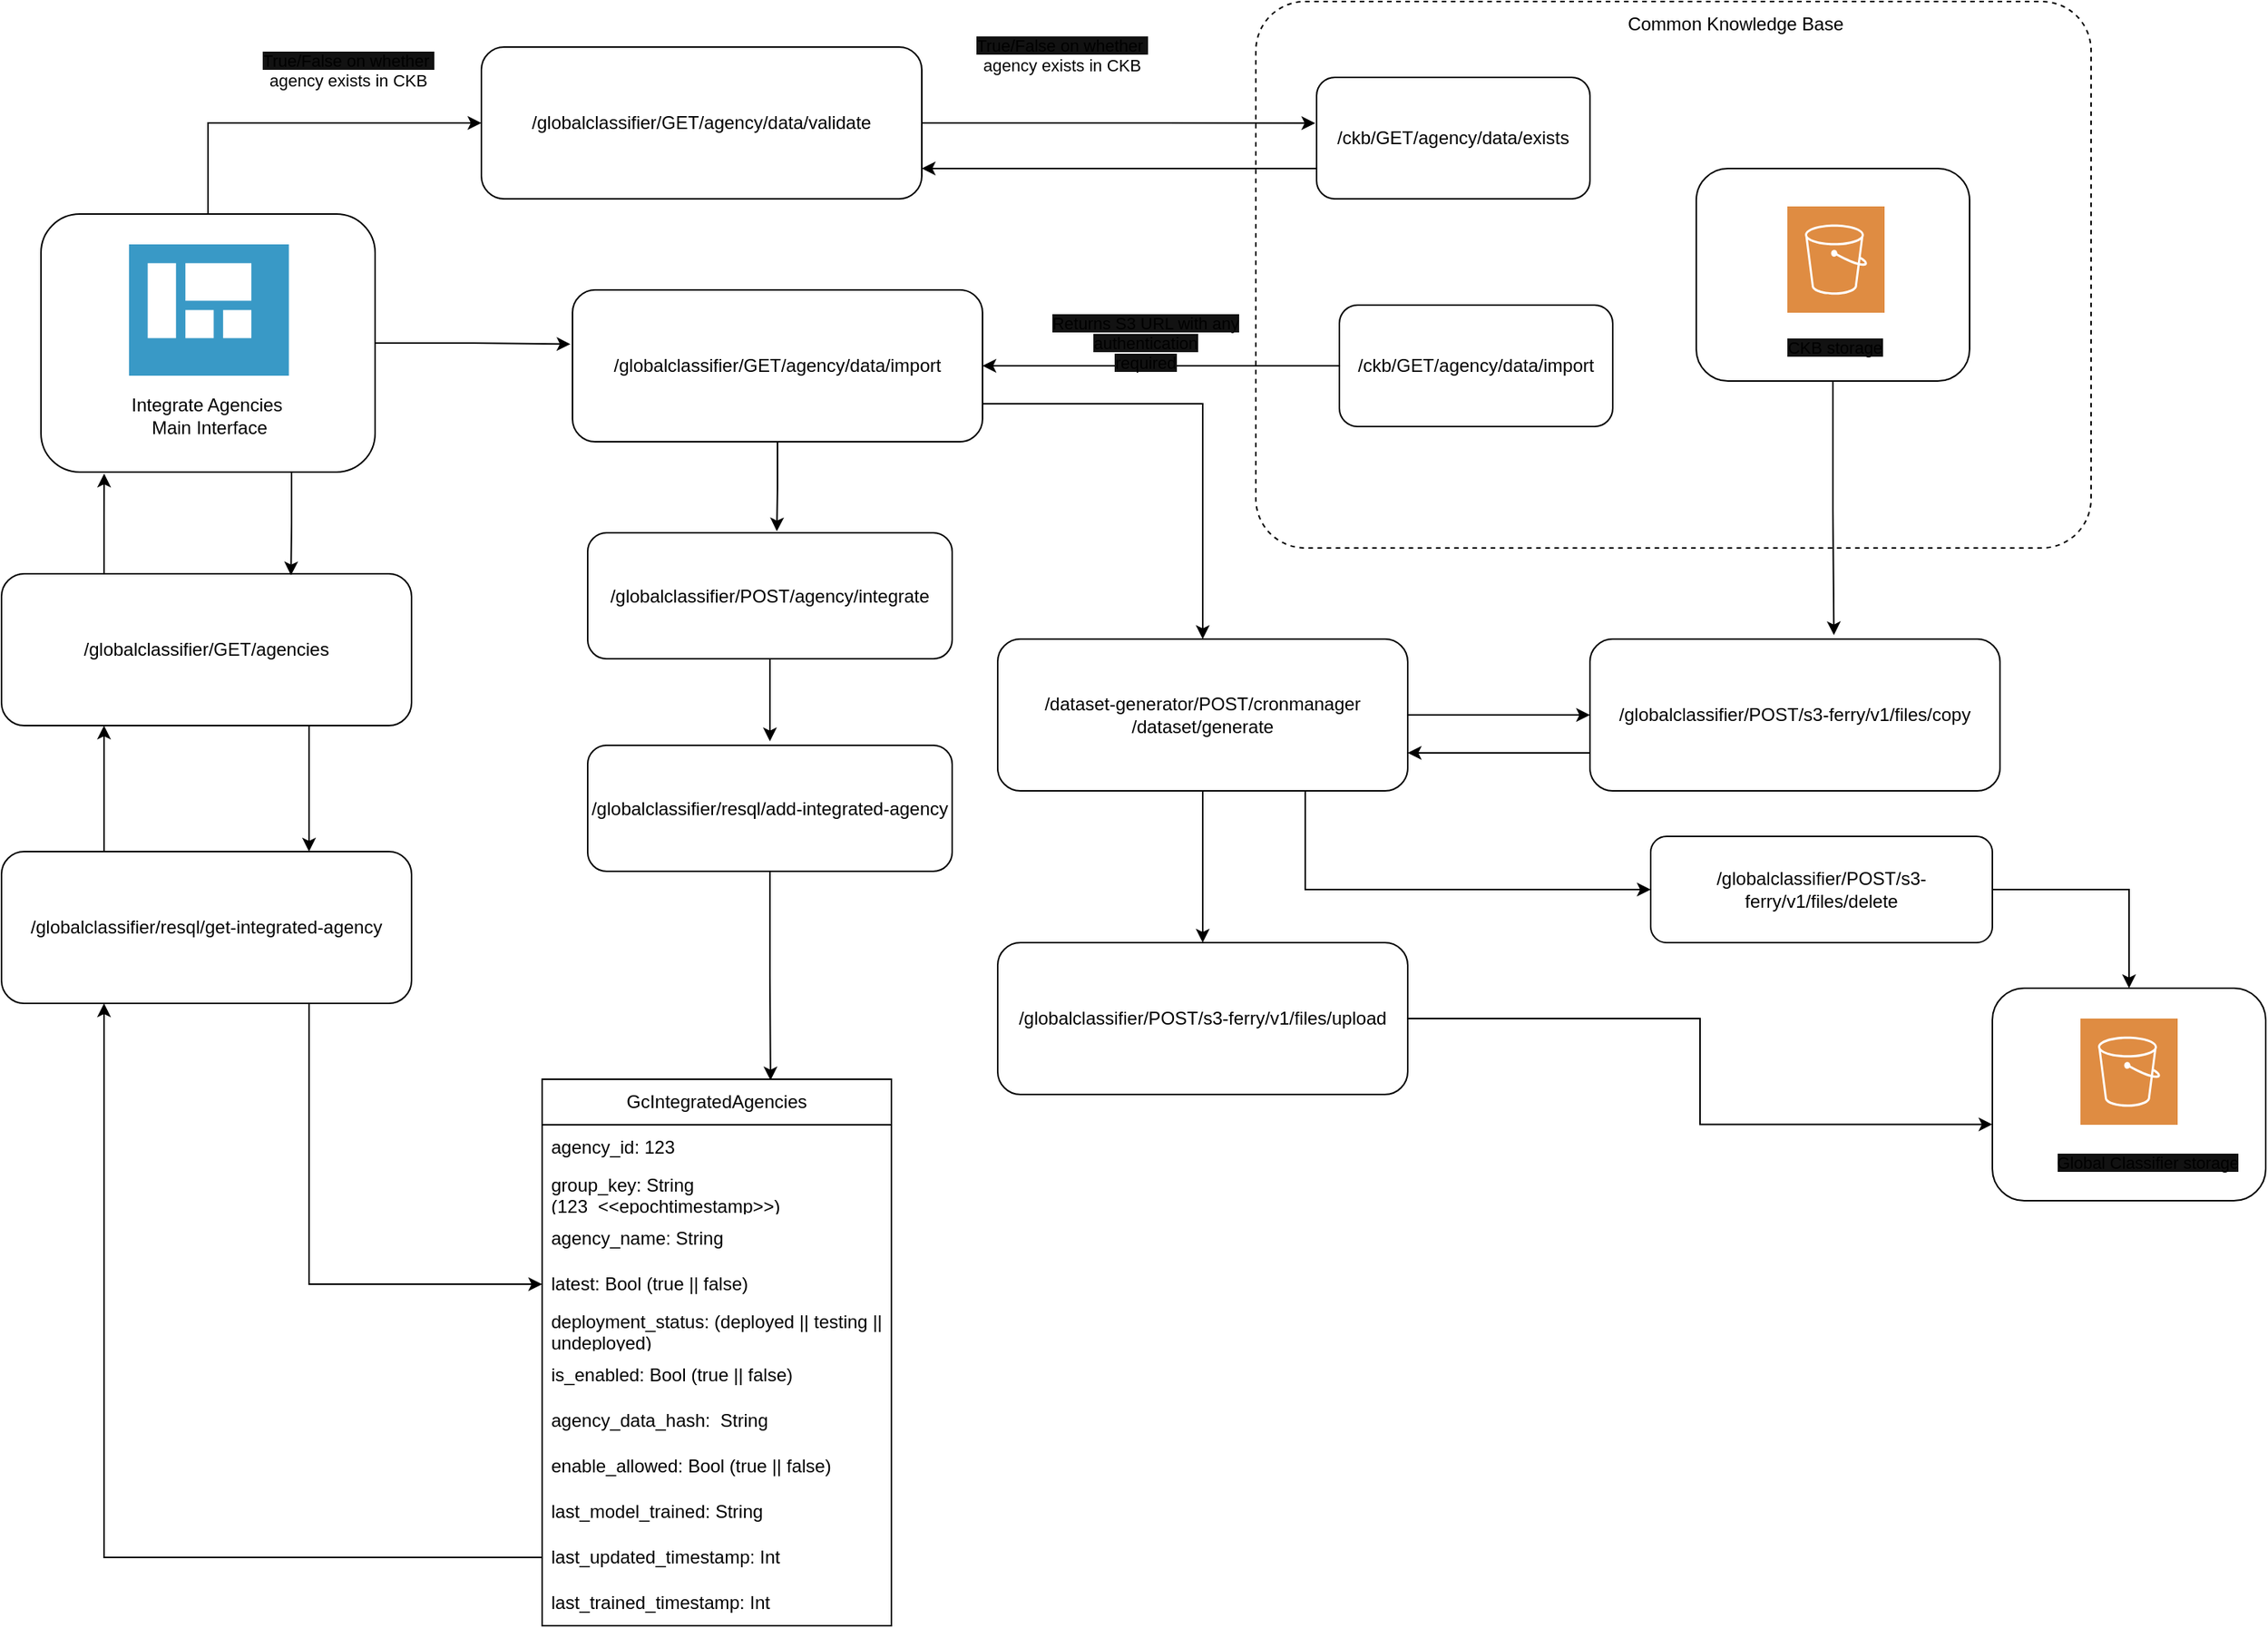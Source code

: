 <mxfile version="26.2.15" pages="3">
  <diagram name="Add-Datasource-Flow" id="0AGCFBf2FpTad1DNYMGd">
    <mxGraphModel dx="1901" dy="1145" grid="1" gridSize="10" guides="1" tooltips="1" connect="1" arrows="1" fold="1" page="1" pageScale="1" pageWidth="850" pageHeight="1100" math="0" shadow="0">
      <root>
        <mxCell id="0" />
        <mxCell id="1" parent="0" />
        <mxCell id="Wv8BJaC0_amkNu4p2bPB-7" value="" style="rounded=1;whiteSpace=wrap;html=1;arcSize=9;dashed=1;fillColor=none;" parent="1" vertex="1">
          <mxGeometry x="910" y="41" width="550" height="360" as="geometry" />
        </mxCell>
        <mxCell id="YWxtWIN07UHfHVU3wg7l-62" style="edgeStyle=orthogonalEdgeStyle;rounded=0;orthogonalLoop=1;jettySize=auto;html=1;exitX=0;exitY=0.75;exitDx=0;exitDy=0;entryX=1;entryY=0.8;entryDx=0;entryDy=0;entryPerimeter=0;" edge="1" parent="1" source="Wv8BJaC0_amkNu4p2bPB-1" target="Wv8BJaC0_amkNu4p2bPB-2">
          <mxGeometry relative="1" as="geometry">
            <mxPoint x="700" y="150.588" as="targetPoint" />
          </mxGeometry>
        </mxCell>
        <mxCell id="Wv8BJaC0_amkNu4p2bPB-1" value="/ckb/GET/agency/data/exists" style="rounded=1;whiteSpace=wrap;html=1;" parent="1" vertex="1">
          <mxGeometry x="950" y="91" width="180" height="80" as="geometry" />
        </mxCell>
        <mxCell id="Wv8BJaC0_amkNu4p2bPB-2" value="/globalclassifier/GET/agency/data/validate" style="rounded=1;whiteSpace=wrap;html=1;" parent="1" vertex="1">
          <mxGeometry x="400" y="71" width="290" height="100" as="geometry" />
        </mxCell>
        <mxCell id="Wv8BJaC0_amkNu4p2bPB-6" style="edgeStyle=orthogonalEdgeStyle;rounded=0;orthogonalLoop=1;jettySize=auto;html=1;exitX=0.5;exitY=0;exitDx=0;exitDy=0;entryX=0;entryY=0.5;entryDx=0;entryDy=0;" parent="1" source="Wv8BJaC0_amkNu4p2bPB-3" target="Wv8BJaC0_amkNu4p2bPB-2" edge="1">
          <mxGeometry relative="1" as="geometry" />
        </mxCell>
        <mxCell id="Wv8BJaC0_amkNu4p2bPB-3" value="" style="rounded=1;whiteSpace=wrap;html=1;" parent="1" vertex="1">
          <mxGeometry x="110" y="181" width="220" height="170" as="geometry" />
        </mxCell>
        <mxCell id="Wv8BJaC0_amkNu4p2bPB-4" value="Integrate Agencies&amp;nbsp;&lt;div&gt;Main Interface&lt;/div&gt;" style="text;html=1;align=center;verticalAlign=middle;whiteSpace=wrap;rounded=0;" parent="1" vertex="1">
          <mxGeometry x="150.81" y="297.5" width="139.58" height="33.5" as="geometry" />
        </mxCell>
        <mxCell id="Wv8BJaC0_amkNu4p2bPB-5" value="" style="image;sketch=0;aspect=fixed;html=1;points=[];align=center;fontSize=12;image=img/lib/mscae/Shared_Dashboard.svg;" parent="1" vertex="1">
          <mxGeometry x="167.86" y="201" width="105.49" height="86.5" as="geometry" />
        </mxCell>
        <mxCell id="Wv8BJaC0_amkNu4p2bPB-8" value="Common Knowledge Base" style="text;html=1;align=center;verticalAlign=middle;whiteSpace=wrap;rounded=0;" parent="1" vertex="1">
          <mxGeometry x="1130" y="41" width="192" height="30" as="geometry" />
        </mxCell>
        <mxCell id="Wv8BJaC0_amkNu4p2bPB-37" style="edgeStyle=orthogonalEdgeStyle;rounded=0;orthogonalLoop=1;jettySize=auto;html=1;entryX=1;entryY=0.5;entryDx=0;entryDy=0;" parent="1" source="Wv8BJaC0_amkNu4p2bPB-14" target="Wv8BJaC0_amkNu4p2bPB-26" edge="1">
          <mxGeometry relative="1" as="geometry" />
        </mxCell>
        <mxCell id="Wv8BJaC0_amkNu4p2bPB-14" value="/ckb/GET/agency/data/import" style="rounded=1;whiteSpace=wrap;html=1;" parent="1" vertex="1">
          <mxGeometry x="965" y="241" width="180" height="80" as="geometry" />
        </mxCell>
        <mxCell id="Wv8BJaC0_amkNu4p2bPB-23" value="&lt;span style=&quot;font-size: 11px; text-wrap-mode: nowrap; background-color: rgb(18, 18, 18);&quot;&gt;True/False on whether&amp;nbsp;&lt;/span&gt;&lt;div style=&quot;font-size: 11px; text-wrap-mode: nowrap;&quot;&gt;agency exists in CKB&lt;/div&gt;" style="text;html=1;align=center;verticalAlign=middle;whiteSpace=wrap;rounded=0;" parent="1" vertex="1">
          <mxGeometry x="240" y="71" width="145" height="30" as="geometry" />
        </mxCell>
        <mxCell id="YWxtWIN07UHfHVU3wg7l-54" style="edgeStyle=orthogonalEdgeStyle;rounded=0;orthogonalLoop=1;jettySize=auto;html=1;exitX=1;exitY=0.75;exitDx=0;exitDy=0;entryX=0.5;entryY=0;entryDx=0;entryDy=0;" edge="1" parent="1" source="Wv8BJaC0_amkNu4p2bPB-26" target="Wv8BJaC0_amkNu4p2bPB-44">
          <mxGeometry relative="1" as="geometry" />
        </mxCell>
        <mxCell id="Wv8BJaC0_amkNu4p2bPB-26" value="/globalclassifier/GET/agency/data/import" style="rounded=1;whiteSpace=wrap;html=1;" parent="1" vertex="1">
          <mxGeometry x="460" y="231" width="270" height="100" as="geometry" />
        </mxCell>
        <mxCell id="Wv8BJaC0_amkNu4p2bPB-27" style="edgeStyle=orthogonalEdgeStyle;rounded=0;orthogonalLoop=1;jettySize=auto;html=1;entryX=-0.005;entryY=0.357;entryDx=0;entryDy=0;entryPerimeter=0;" parent="1" source="Wv8BJaC0_amkNu4p2bPB-3" target="Wv8BJaC0_amkNu4p2bPB-26" edge="1">
          <mxGeometry relative="1" as="geometry" />
        </mxCell>
        <mxCell id="Wv8BJaC0_amkNu4p2bPB-33" value="&lt;span style=&quot;font-size: 11px; text-wrap-mode: nowrap; background-color: rgb(18, 18, 18);&quot;&gt;True/False on whether&amp;nbsp;&lt;/span&gt;&lt;div style=&quot;font-size: 11px; text-wrap-mode: nowrap;&quot;&gt;agency exists in CKB&lt;/div&gt;" style="text;html=1;align=center;verticalAlign=middle;whiteSpace=wrap;rounded=0;" parent="1" vertex="1">
          <mxGeometry x="710" y="61" width="145" height="30" as="geometry" />
        </mxCell>
        <mxCell id="Wv8BJaC0_amkNu4p2bPB-39" value="" style="rounded=1;whiteSpace=wrap;html=1;" parent="1" vertex="1">
          <mxGeometry x="1200" y="151" width="180" height="140" as="geometry" />
        </mxCell>
        <mxCell id="Wv8BJaC0_amkNu4p2bPB-41" value="" style="sketch=0;pointerEvents=1;shadow=0;dashed=0;html=1;strokeColor=none;fillColor=#DF8C42;labelPosition=center;verticalLabelPosition=bottom;verticalAlign=top;align=center;outlineConnect=0;shape=mxgraph.veeam2.aws_s3;" parent="1" vertex="1">
          <mxGeometry x="1260" y="176" width="64" height="70" as="geometry" />
        </mxCell>
        <mxCell id="Wv8BJaC0_amkNu4p2bPB-42" value="&lt;span style=&quot;font-size: 11px; text-wrap-mode: nowrap; background-color: rgb(18, 18, 18);&quot;&gt;CKB storage&lt;/span&gt;" style="text;html=1;align=center;verticalAlign=middle;whiteSpace=wrap;rounded=0;" parent="1" vertex="1">
          <mxGeometry x="1218.5" y="254" width="145" height="30" as="geometry" />
        </mxCell>
        <mxCell id="Wv8BJaC0_amkNu4p2bPB-43" value="&lt;div style=&quot;font-size: 11px; text-wrap-mode: nowrap;&quot;&gt;&lt;span style=&quot;background-color: rgb(18, 18, 18);&quot;&gt;Returns S3 URL with any authentication&lt;/span&gt;&lt;/div&gt;&lt;div style=&quot;font-size: 11px; text-wrap-mode: nowrap;&quot;&gt;&lt;span style=&quot;background-color: rgb(18, 18, 18);&quot;&gt;required&lt;/span&gt;&lt;/div&gt;" style="text;html=1;align=center;verticalAlign=middle;whiteSpace=wrap;rounded=0;" parent="1" vertex="1">
          <mxGeometry x="765" y="251" width="145" height="30" as="geometry" />
        </mxCell>
        <mxCell id="Wv8BJaC0_amkNu4p2bPB-47" style="edgeStyle=orthogonalEdgeStyle;rounded=0;orthogonalLoop=1;jettySize=auto;html=1;" parent="1" source="Wv8BJaC0_amkNu4p2bPB-44" target="Wv8BJaC0_amkNu4p2bPB-46" edge="1">
          <mxGeometry relative="1" as="geometry" />
        </mxCell>
        <mxCell id="Wv8BJaC0_amkNu4p2bPB-54" style="edgeStyle=orthogonalEdgeStyle;rounded=0;orthogonalLoop=1;jettySize=auto;html=1;" parent="1" source="Wv8BJaC0_amkNu4p2bPB-44" edge="1">
          <mxGeometry relative="1" as="geometry">
            <mxPoint x="875" y="661" as="targetPoint" />
          </mxGeometry>
        </mxCell>
        <mxCell id="Wv8BJaC0_amkNu4p2bPB-60" style="edgeStyle=orthogonalEdgeStyle;rounded=0;orthogonalLoop=1;jettySize=auto;html=1;exitX=0.75;exitY=1;exitDx=0;exitDy=0;entryX=0;entryY=0.5;entryDx=0;entryDy=0;" parent="1" source="Wv8BJaC0_amkNu4p2bPB-44" target="Wv8BJaC0_amkNu4p2bPB-58" edge="1">
          <mxGeometry relative="1" as="geometry" />
        </mxCell>
        <mxCell id="Wv8BJaC0_amkNu4p2bPB-44" value="/dataset-generator/&lt;span style=&quot;background-color: transparent; color: light-dark(rgb(0, 0, 0), rgb(255, 255, 255));&quot;&gt;POST/cronmanager /dataset/generate&lt;/span&gt;" style="rounded=1;whiteSpace=wrap;html=1;container=1;" parent="1" vertex="1">
          <mxGeometry x="740" y="461" width="270" height="100" as="geometry">
            <mxRectangle x="740" y="461" width="350" height="30" as="alternateBounds" />
          </mxGeometry>
        </mxCell>
        <mxCell id="Wv8BJaC0_amkNu4p2bPB-50" style="edgeStyle=orthogonalEdgeStyle;rounded=0;orthogonalLoop=1;jettySize=auto;html=1;exitX=0;exitY=0.75;exitDx=0;exitDy=0;entryX=1;entryY=0.75;entryDx=0;entryDy=0;" parent="1" source="Wv8BJaC0_amkNu4p2bPB-46" target="Wv8BJaC0_amkNu4p2bPB-44" edge="1">
          <mxGeometry relative="1" as="geometry" />
        </mxCell>
        <mxCell id="Wv8BJaC0_amkNu4p2bPB-46" value="/globalclassifier/POST/s3-ferry/v1/files/copy" style="rounded=1;whiteSpace=wrap;html=1;" parent="1" vertex="1">
          <mxGeometry x="1130" y="461" width="270" height="100" as="geometry" />
        </mxCell>
        <mxCell id="Wv8BJaC0_amkNu4p2bPB-48" style="edgeStyle=orthogonalEdgeStyle;rounded=0;orthogonalLoop=1;jettySize=auto;html=1;entryX=0.595;entryY=-0.026;entryDx=0;entryDy=0;entryPerimeter=0;" parent="1" source="Wv8BJaC0_amkNu4p2bPB-39" target="Wv8BJaC0_amkNu4p2bPB-46" edge="1">
          <mxGeometry relative="1" as="geometry" />
        </mxCell>
        <mxCell id="Wv8BJaC0_amkNu4p2bPB-51" value="" style="rounded=1;whiteSpace=wrap;html=1;" parent="1" vertex="1">
          <mxGeometry x="1395" y="691" width="180" height="140" as="geometry" />
        </mxCell>
        <mxCell id="Wv8BJaC0_amkNu4p2bPB-52" value="" style="sketch=0;pointerEvents=1;shadow=0;dashed=0;html=1;strokeColor=none;fillColor=#DF8C42;labelPosition=center;verticalLabelPosition=bottom;verticalAlign=top;align=center;outlineConnect=0;shape=mxgraph.veeam2.aws_s3;" parent="1" vertex="1">
          <mxGeometry x="1453" y="711" width="64" height="70" as="geometry" />
        </mxCell>
        <mxCell id="Wv8BJaC0_amkNu4p2bPB-53" value="&lt;span style=&quot;font-size: 11px; text-wrap-mode: nowrap; background-color: rgb(18, 18, 18);&quot;&gt;Global Classifier storage&lt;/span&gt;" style="text;html=1;align=center;verticalAlign=middle;whiteSpace=wrap;rounded=0;" parent="1" vertex="1">
          <mxGeometry x="1425" y="791" width="145" height="30" as="geometry" />
        </mxCell>
        <mxCell id="Wv8BJaC0_amkNu4p2bPB-55" value="/globalclassifier/POST/s3-ferry/v1/files/upload" style="rounded=1;whiteSpace=wrap;html=1;" parent="1" vertex="1">
          <mxGeometry x="740" y="661" width="270" height="100" as="geometry" />
        </mxCell>
        <mxCell id="Wv8BJaC0_amkNu4p2bPB-56" style="edgeStyle=orthogonalEdgeStyle;rounded=0;orthogonalLoop=1;jettySize=auto;html=1;entryX=0;entryY=0.641;entryDx=0;entryDy=0;entryPerimeter=0;" parent="1" source="Wv8BJaC0_amkNu4p2bPB-55" target="Wv8BJaC0_amkNu4p2bPB-51" edge="1">
          <mxGeometry relative="1" as="geometry" />
        </mxCell>
        <mxCell id="Wv8BJaC0_amkNu4p2bPB-59" style="edgeStyle=orthogonalEdgeStyle;rounded=0;orthogonalLoop=1;jettySize=auto;html=1;entryX=0.5;entryY=0;entryDx=0;entryDy=0;exitX=1;exitY=0.5;exitDx=0;exitDy=0;" parent="1" source="Wv8BJaC0_amkNu4p2bPB-58" target="Wv8BJaC0_amkNu4p2bPB-51" edge="1">
          <mxGeometry relative="1" as="geometry" />
        </mxCell>
        <mxCell id="Wv8BJaC0_amkNu4p2bPB-58" value="/globalclassifier/POST/s3-ferry/v1/files/delete" style="rounded=1;whiteSpace=wrap;html=1;" parent="1" vertex="1">
          <mxGeometry x="1170" y="591" width="225" height="70" as="geometry" />
        </mxCell>
        <mxCell id="YWxtWIN07UHfHVU3wg7l-45" style="edgeStyle=orthogonalEdgeStyle;rounded=0;orthogonalLoop=1;jettySize=auto;html=1;exitX=0.75;exitY=1;exitDx=0;exitDy=0;entryX=0.75;entryY=0;entryDx=0;entryDy=0;" edge="1" parent="1" source="YWxtWIN07UHfHVU3wg7l-1" target="YWxtWIN07UHfHVU3wg7l-6">
          <mxGeometry relative="1" as="geometry" />
        </mxCell>
        <mxCell id="YWxtWIN07UHfHVU3wg7l-1" value="/globalclassifier/GET/agencies" style="rounded=1;whiteSpace=wrap;html=1;" vertex="1" parent="1">
          <mxGeometry x="84" y="418" width="270" height="100" as="geometry" />
        </mxCell>
        <mxCell id="YWxtWIN07UHfHVU3wg7l-44" style="edgeStyle=orthogonalEdgeStyle;rounded=0;orthogonalLoop=1;jettySize=auto;html=1;exitX=0.25;exitY=0;exitDx=0;exitDy=0;entryX=0.25;entryY=1;entryDx=0;entryDy=0;" edge="1" parent="1" source="YWxtWIN07UHfHVU3wg7l-6" target="YWxtWIN07UHfHVU3wg7l-1">
          <mxGeometry relative="1" as="geometry" />
        </mxCell>
        <mxCell id="YWxtWIN07UHfHVU3wg7l-51" style="edgeStyle=orthogonalEdgeStyle;rounded=0;orthogonalLoop=1;jettySize=auto;html=1;exitX=0.75;exitY=1;exitDx=0;exitDy=0;entryX=0;entryY=0.5;entryDx=0;entryDy=0;" edge="1" parent="1" source="YWxtWIN07UHfHVU3wg7l-6" target="YWxtWIN07UHfHVU3wg7l-15">
          <mxGeometry relative="1" as="geometry" />
        </mxCell>
        <mxCell id="YWxtWIN07UHfHVU3wg7l-6" value="/globalclassifier/resql/get-integrated-agency" style="rounded=1;whiteSpace=wrap;html=1;" vertex="1" parent="1">
          <mxGeometry x="84" y="601" width="270" height="100" as="geometry" />
        </mxCell>
        <mxCell id="YWxtWIN07UHfHVU3wg7l-8" value="GcIntegratedAgencies" style="swimlane;fontStyle=0;childLayout=stackLayout;horizontal=1;startSize=30;horizontalStack=0;resizeParent=1;resizeParentMax=0;resizeLast=0;collapsible=1;marginBottom=0;whiteSpace=wrap;html=1;" vertex="1" parent="1">
          <mxGeometry x="440" y="751" width="230" height="360" as="geometry" />
        </mxCell>
        <mxCell id="YWxtWIN07UHfHVU3wg7l-9" value="agency_id: 123" style="text;strokeColor=none;fillColor=none;align=left;verticalAlign=middle;spacingLeft=4;spacingRight=4;overflow=hidden;points=[[0,0.5],[1,0.5]];portConstraint=eastwest;rotatable=0;whiteSpace=wrap;html=1;" vertex="1" parent="YWxtWIN07UHfHVU3wg7l-8">
          <mxGeometry y="30" width="230" height="30" as="geometry" />
        </mxCell>
        <mxCell id="YWxtWIN07UHfHVU3wg7l-10" value="group_key: String (123_&amp;lt;&amp;lt;epochtimestamp&amp;gt;&amp;gt;)" style="text;strokeColor=none;fillColor=none;align=left;verticalAlign=middle;spacingLeft=4;spacingRight=4;overflow=hidden;points=[[0,0.5],[1,0.5]];portConstraint=eastwest;rotatable=0;whiteSpace=wrap;html=1;" vertex="1" parent="YWxtWIN07UHfHVU3wg7l-8">
          <mxGeometry y="60" width="230" height="30" as="geometry" />
        </mxCell>
        <mxCell id="YWxtWIN07UHfHVU3wg7l-11" value="agency_name: String" style="text;strokeColor=none;fillColor=none;align=left;verticalAlign=middle;spacingLeft=4;spacingRight=4;overflow=hidden;points=[[0,0.5],[1,0.5]];portConstraint=eastwest;rotatable=0;whiteSpace=wrap;html=1;" vertex="1" parent="YWxtWIN07UHfHVU3wg7l-8">
          <mxGeometry y="90" width="230" height="30" as="geometry" />
        </mxCell>
        <mxCell id="YWxtWIN07UHfHVU3wg7l-15" value="latest: Bool (true || false)" style="text;strokeColor=none;fillColor=none;align=left;verticalAlign=middle;spacingLeft=4;spacingRight=4;overflow=hidden;points=[[0,0.5],[1,0.5]];portConstraint=eastwest;rotatable=0;whiteSpace=wrap;html=1;" vertex="1" parent="YWxtWIN07UHfHVU3wg7l-8">
          <mxGeometry y="120" width="230" height="30" as="geometry" />
        </mxCell>
        <mxCell id="YWxtWIN07UHfHVU3wg7l-33" value="deployment_status: (deployed || testing || undeployed&lt;span style=&quot;background-color: transparent; color: light-dark(rgb(0, 0, 0), rgb(255, 255, 255));&quot;&gt;)&lt;/span&gt;" style="text;strokeColor=none;fillColor=none;align=left;verticalAlign=middle;spacingLeft=4;spacingRight=4;overflow=hidden;points=[[0,0.5],[1,0.5]];portConstraint=eastwest;rotatable=0;whiteSpace=wrap;html=1;" vertex="1" parent="YWxtWIN07UHfHVU3wg7l-8">
          <mxGeometry y="150" width="230" height="30" as="geometry" />
        </mxCell>
        <mxCell id="YWxtWIN07UHfHVU3wg7l-16" value="is_enabled: Bool (true || false)" style="text;strokeColor=none;fillColor=none;align=left;verticalAlign=middle;spacingLeft=4;spacingRight=4;overflow=hidden;points=[[0,0.5],[1,0.5]];portConstraint=eastwest;rotatable=0;whiteSpace=wrap;html=1;" vertex="1" parent="YWxtWIN07UHfHVU3wg7l-8">
          <mxGeometry y="180" width="230" height="30" as="geometry" />
        </mxCell>
        <mxCell id="jMAyHggQgILbENjjjGeT-1" value="agency_data_hash:&amp;nbsp; String" style="text;strokeColor=none;fillColor=none;align=left;verticalAlign=middle;spacingLeft=4;spacingRight=4;overflow=hidden;points=[[0,0.5],[1,0.5]];portConstraint=eastwest;rotatable=0;whiteSpace=wrap;html=1;" vertex="1" parent="YWxtWIN07UHfHVU3wg7l-8">
          <mxGeometry y="210" width="230" height="30" as="geometry" />
        </mxCell>
        <mxCell id="YWxtWIN07UHfHVU3wg7l-17" value="enable_allowed: Bool (true || false)" style="text;strokeColor=none;fillColor=none;align=left;verticalAlign=middle;spacingLeft=4;spacingRight=4;overflow=hidden;points=[[0,0.5],[1,0.5]];portConstraint=eastwest;rotatable=0;whiteSpace=wrap;html=1;" vertex="1" parent="YWxtWIN07UHfHVU3wg7l-8">
          <mxGeometry y="240" width="230" height="30" as="geometry" />
        </mxCell>
        <mxCell id="YWxtWIN07UHfHVU3wg7l-18" value="last_model_trained: String" style="text;strokeColor=none;fillColor=none;align=left;verticalAlign=middle;spacingLeft=4;spacingRight=4;overflow=hidden;points=[[0,0.5],[1,0.5]];portConstraint=eastwest;rotatable=0;whiteSpace=wrap;html=1;" vertex="1" parent="YWxtWIN07UHfHVU3wg7l-8">
          <mxGeometry y="270" width="230" height="30" as="geometry" />
        </mxCell>
        <mxCell id="YWxtWIN07UHfHVU3wg7l-20" value="last_updated_timestamp: Int" style="text;strokeColor=none;fillColor=none;align=left;verticalAlign=middle;spacingLeft=4;spacingRight=4;overflow=hidden;points=[[0,0.5],[1,0.5]];portConstraint=eastwest;rotatable=0;whiteSpace=wrap;html=1;" vertex="1" parent="YWxtWIN07UHfHVU3wg7l-8">
          <mxGeometry y="300" width="230" height="30" as="geometry" />
        </mxCell>
        <mxCell id="YWxtWIN07UHfHVU3wg7l-22" value="last_trained_timestamp: Int" style="text;strokeColor=none;fillColor=none;align=left;verticalAlign=middle;spacingLeft=4;spacingRight=4;overflow=hidden;points=[[0,0.5],[1,0.5]];portConstraint=eastwest;rotatable=0;whiteSpace=wrap;html=1;" vertex="1" parent="YWxtWIN07UHfHVU3wg7l-8">
          <mxGeometry y="330" width="230" height="30" as="geometry" />
        </mxCell>
        <mxCell id="YWxtWIN07UHfHVU3wg7l-39" style="edgeStyle=orthogonalEdgeStyle;rounded=0;orthogonalLoop=1;jettySize=auto;html=1;exitX=0.75;exitY=1;exitDx=0;exitDy=0;entryX=0.706;entryY=0.01;entryDx=0;entryDy=0;entryPerimeter=0;" edge="1" parent="1" source="Wv8BJaC0_amkNu4p2bPB-3" target="YWxtWIN07UHfHVU3wg7l-1">
          <mxGeometry relative="1" as="geometry" />
        </mxCell>
        <mxCell id="YWxtWIN07UHfHVU3wg7l-41" style="edgeStyle=orthogonalEdgeStyle;rounded=0;orthogonalLoop=1;jettySize=auto;html=1;exitX=0.25;exitY=0;exitDx=0;exitDy=0;entryX=0.189;entryY=1.006;entryDx=0;entryDy=0;entryPerimeter=0;" edge="1" parent="1" source="YWxtWIN07UHfHVU3wg7l-1" target="Wv8BJaC0_amkNu4p2bPB-3">
          <mxGeometry relative="1" as="geometry" />
        </mxCell>
        <mxCell id="YWxtWIN07UHfHVU3wg7l-52" style="edgeStyle=orthogonalEdgeStyle;rounded=0;orthogonalLoop=1;jettySize=auto;html=1;exitX=0;exitY=0.5;exitDx=0;exitDy=0;entryX=0.25;entryY=1;entryDx=0;entryDy=0;" edge="1" parent="1" source="YWxtWIN07UHfHVU3wg7l-20" target="YWxtWIN07UHfHVU3wg7l-6">
          <mxGeometry relative="1" as="geometry" />
        </mxCell>
        <mxCell id="YWxtWIN07UHfHVU3wg7l-53" value="/globalclassifier/POST/agency/integrate" style="rounded=1;whiteSpace=wrap;html=1;" vertex="1" parent="1">
          <mxGeometry x="470" y="391" width="240" height="83" as="geometry" />
        </mxCell>
        <mxCell id="YWxtWIN07UHfHVU3wg7l-55" value="/globalclassifier/resql/add-integrated-agency" style="rounded=1;whiteSpace=wrap;html=1;" vertex="1" parent="1">
          <mxGeometry x="470" y="531" width="240" height="83" as="geometry" />
        </mxCell>
        <mxCell id="YWxtWIN07UHfHVU3wg7l-58" style="edgeStyle=orthogonalEdgeStyle;rounded=0;orthogonalLoop=1;jettySize=auto;html=1;exitX=0.5;exitY=1;exitDx=0;exitDy=0;entryX=0.519;entryY=-0.012;entryDx=0;entryDy=0;entryPerimeter=0;" edge="1" parent="1" source="Wv8BJaC0_amkNu4p2bPB-26" target="YWxtWIN07UHfHVU3wg7l-53">
          <mxGeometry relative="1" as="geometry" />
        </mxCell>
        <mxCell id="YWxtWIN07UHfHVU3wg7l-59" style="edgeStyle=orthogonalEdgeStyle;rounded=0;orthogonalLoop=1;jettySize=auto;html=1;exitX=0.5;exitY=1;exitDx=0;exitDy=0;entryX=0.5;entryY=-0.032;entryDx=0;entryDy=0;entryPerimeter=0;" edge="1" parent="1" source="YWxtWIN07UHfHVU3wg7l-53" target="YWxtWIN07UHfHVU3wg7l-55">
          <mxGeometry relative="1" as="geometry" />
        </mxCell>
        <mxCell id="YWxtWIN07UHfHVU3wg7l-60" style="edgeStyle=orthogonalEdgeStyle;rounded=0;orthogonalLoop=1;jettySize=auto;html=1;exitX=0.5;exitY=1;exitDx=0;exitDy=0;entryX=0.654;entryY=0.002;entryDx=0;entryDy=0;entryPerimeter=0;" edge="1" parent="1" source="YWxtWIN07UHfHVU3wg7l-55" target="YWxtWIN07UHfHVU3wg7l-8">
          <mxGeometry relative="1" as="geometry" />
        </mxCell>
        <mxCell id="YWxtWIN07UHfHVU3wg7l-61" style="edgeStyle=orthogonalEdgeStyle;rounded=0;orthogonalLoop=1;jettySize=auto;html=1;exitX=1;exitY=0.5;exitDx=0;exitDy=0;entryX=-0.005;entryY=0.377;entryDx=0;entryDy=0;entryPerimeter=0;" edge="1" parent="1" source="Wv8BJaC0_amkNu4p2bPB-2" target="Wv8BJaC0_amkNu4p2bPB-1">
          <mxGeometry relative="1" as="geometry" />
        </mxCell>
      </root>
    </mxGraphModel>
  </diagram>
  <diagram id="r8dmVqE8FRE_XwoR2vSm" name="Page-2">
    <mxGraphModel dx="2528" dy="1011" grid="1" gridSize="10" guides="1" tooltips="1" connect="1" arrows="1" fold="1" page="1" pageScale="1" pageWidth="850" pageHeight="1100" math="0" shadow="0">
      <root>
        <mxCell id="0" />
        <mxCell id="1" parent="0" />
        <mxCell id="a4V3IEd3SIcBsCi2HnZb-10" style="edgeStyle=orthogonalEdgeStyle;rounded=0;orthogonalLoop=1;jettySize=auto;html=1;exitX=1;exitY=0.75;exitDx=0;exitDy=0;entryX=0;entryY=0.5;entryDx=0;entryDy=0;" edge="1" parent="1" source="6R38uolxtdZ9EoSImPw0-1" target="a4V3IEd3SIcBsCi2HnZb-9">
          <mxGeometry relative="1" as="geometry" />
        </mxCell>
        <mxCell id="6R38uolxtdZ9EoSImPw0-1" value="" style="rounded=1;whiteSpace=wrap;html=1;" vertex="1" parent="1">
          <mxGeometry x="120" y="130" width="220" height="170" as="geometry" />
        </mxCell>
        <mxCell id="6R38uolxtdZ9EoSImPw0-2" value="Integrate Agencies&amp;nbsp;&lt;div&gt;Main Interface&lt;/div&gt;" style="text;html=1;align=center;verticalAlign=middle;whiteSpace=wrap;rounded=0;" vertex="1" parent="1">
          <mxGeometry x="160.81" y="246.5" width="139.58" height="33.5" as="geometry" />
        </mxCell>
        <mxCell id="6R38uolxtdZ9EoSImPw0-3" value="" style="image;sketch=0;aspect=fixed;html=1;points=[];align=center;fontSize=12;image=img/lib/mscae/Shared_Dashboard.svg;" vertex="1" parent="1">
          <mxGeometry x="177.86" y="150" width="105.49" height="86.5" as="geometry" />
        </mxCell>
        <mxCell id="6R38uolxtdZ9EoSImPw0-19" style="edgeStyle=orthogonalEdgeStyle;rounded=0;orthogonalLoop=1;jettySize=auto;html=1;exitX=0.25;exitY=1;exitDx=0;exitDy=0;entryX=0.25;entryY=0;entryDx=0;entryDy=0;" edge="1" parent="1" source="6R38uolxtdZ9EoSImPw0-4" target="6R38uolxtdZ9EoSImPw0-5">
          <mxGeometry relative="1" as="geometry" />
        </mxCell>
        <mxCell id="6R38uolxtdZ9EoSImPw0-4" value="/globalclassifier/GET/agencies" style="rounded=1;whiteSpace=wrap;html=1;" vertex="1" parent="1">
          <mxGeometry x="94" y="367" width="270" height="100" as="geometry" />
        </mxCell>
        <mxCell id="6R38uolxtdZ9EoSImPw0-22" style="edgeStyle=orthogonalEdgeStyle;rounded=0;orthogonalLoop=1;jettySize=auto;html=1;exitX=0.75;exitY=0;exitDx=0;exitDy=0;entryX=0.75;entryY=1;entryDx=0;entryDy=0;" edge="1" parent="1" source="6R38uolxtdZ9EoSImPw0-5" target="6R38uolxtdZ9EoSImPw0-4">
          <mxGeometry relative="1" as="geometry" />
        </mxCell>
        <mxCell id="6R38uolxtdZ9EoSImPw0-5" value="/globalclassifier/resql/get-integrated-agency" style="rounded=1;whiteSpace=wrap;html=1;" vertex="1" parent="1">
          <mxGeometry x="94" y="550" width="270" height="100" as="geometry" />
        </mxCell>
        <mxCell id="6R38uolxtdZ9EoSImPw0-6" value="GcIntegratedAgencies" style="swimlane;fontStyle=0;childLayout=stackLayout;horizontal=1;startSize=30;horizontalStack=0;resizeParent=1;resizeParentMax=0;resizeLast=0;collapsible=1;marginBottom=0;whiteSpace=wrap;html=1;" vertex="1" parent="1">
          <mxGeometry x="480" y="647" width="230" height="360" as="geometry" />
        </mxCell>
        <mxCell id="6R38uolxtdZ9EoSImPw0-7" value="agency_id: 123" style="text;strokeColor=none;fillColor=none;align=left;verticalAlign=middle;spacingLeft=4;spacingRight=4;overflow=hidden;points=[[0,0.5],[1,0.5]];portConstraint=eastwest;rotatable=0;whiteSpace=wrap;html=1;" vertex="1" parent="6R38uolxtdZ9EoSImPw0-6">
          <mxGeometry y="30" width="230" height="30" as="geometry" />
        </mxCell>
        <mxCell id="6R38uolxtdZ9EoSImPw0-8" value="group_key: String (123_&amp;lt;&amp;lt;epochtimestamp&amp;gt;&amp;gt;)" style="text;strokeColor=none;fillColor=none;align=left;verticalAlign=middle;spacingLeft=4;spacingRight=4;overflow=hidden;points=[[0,0.5],[1,0.5]];portConstraint=eastwest;rotatable=0;whiteSpace=wrap;html=1;" vertex="1" parent="6R38uolxtdZ9EoSImPw0-6">
          <mxGeometry y="60" width="230" height="30" as="geometry" />
        </mxCell>
        <mxCell id="6R38uolxtdZ9EoSImPw0-9" value="agency_name: String" style="text;strokeColor=none;fillColor=none;align=left;verticalAlign=middle;spacingLeft=4;spacingRight=4;overflow=hidden;points=[[0,0.5],[1,0.5]];portConstraint=eastwest;rotatable=0;whiteSpace=wrap;html=1;" vertex="1" parent="6R38uolxtdZ9EoSImPw0-6">
          <mxGeometry y="90" width="230" height="30" as="geometry" />
        </mxCell>
        <mxCell id="Rfnhf9AQ2-6iX-PBm4ZE-25" value="agency_dataset_hash: String" style="text;strokeColor=none;fillColor=none;align=left;verticalAlign=middle;spacingLeft=4;spacingRight=4;overflow=hidden;points=[[0,0.5],[1,0.5]];portConstraint=eastwest;rotatable=0;whiteSpace=wrap;html=1;" vertex="1" parent="6R38uolxtdZ9EoSImPw0-6">
          <mxGeometry y="120" width="230" height="30" as="geometry" />
        </mxCell>
        <mxCell id="6R38uolxtdZ9EoSImPw0-10" value="latest: Bool (true || false)" style="text;strokeColor=none;fillColor=none;align=left;verticalAlign=middle;spacingLeft=4;spacingRight=4;overflow=hidden;points=[[0,0.5],[1,0.5]];portConstraint=eastwest;rotatable=0;whiteSpace=wrap;html=1;" vertex="1" parent="6R38uolxtdZ9EoSImPw0-6">
          <mxGeometry y="150" width="230" height="30" as="geometry" />
        </mxCell>
        <mxCell id="6R38uolxtdZ9EoSImPw0-11" value="deployment_status: (deployed || testing || undeployed&lt;span style=&quot;background-color: transparent; color: light-dark(rgb(0, 0, 0), rgb(255, 255, 255));&quot;&gt;)&lt;/span&gt;" style="text;strokeColor=none;fillColor=none;align=left;verticalAlign=middle;spacingLeft=4;spacingRight=4;overflow=hidden;points=[[0,0.5],[1,0.5]];portConstraint=eastwest;rotatable=0;whiteSpace=wrap;html=1;" vertex="1" parent="6R38uolxtdZ9EoSImPw0-6">
          <mxGeometry y="180" width="230" height="30" as="geometry" />
        </mxCell>
        <mxCell id="6R38uolxtdZ9EoSImPw0-12" value="is_enabled: Bool (true || false)" style="text;strokeColor=none;fillColor=none;align=left;verticalAlign=middle;spacingLeft=4;spacingRight=4;overflow=hidden;points=[[0,0.5],[1,0.5]];portConstraint=eastwest;rotatable=0;whiteSpace=wrap;html=1;" vertex="1" parent="6R38uolxtdZ9EoSImPw0-6">
          <mxGeometry y="210" width="230" height="30" as="geometry" />
        </mxCell>
        <mxCell id="6R38uolxtdZ9EoSImPw0-13" value="enable_allowed: Bool (true || false)" style="text;strokeColor=none;fillColor=none;align=left;verticalAlign=middle;spacingLeft=4;spacingRight=4;overflow=hidden;points=[[0,0.5],[1,0.5]];portConstraint=eastwest;rotatable=0;whiteSpace=wrap;html=1;" vertex="1" parent="6R38uolxtdZ9EoSImPw0-6">
          <mxGeometry y="240" width="230" height="30" as="geometry" />
        </mxCell>
        <mxCell id="6R38uolxtdZ9EoSImPw0-14" value="last_model_trained: String" style="text;strokeColor=none;fillColor=none;align=left;verticalAlign=middle;spacingLeft=4;spacingRight=4;overflow=hidden;points=[[0,0.5],[1,0.5]];portConstraint=eastwest;rotatable=0;whiteSpace=wrap;html=1;" vertex="1" parent="6R38uolxtdZ9EoSImPw0-6">
          <mxGeometry y="270" width="230" height="30" as="geometry" />
        </mxCell>
        <mxCell id="6R38uolxtdZ9EoSImPw0-15" value="last_updated_timestamp: Int" style="text;strokeColor=none;fillColor=none;align=left;verticalAlign=middle;spacingLeft=4;spacingRight=4;overflow=hidden;points=[[0,0.5],[1,0.5]];portConstraint=eastwest;rotatable=0;whiteSpace=wrap;html=1;" vertex="1" parent="6R38uolxtdZ9EoSImPw0-6">
          <mxGeometry y="300" width="230" height="30" as="geometry" />
        </mxCell>
        <mxCell id="6R38uolxtdZ9EoSImPw0-16" value="last_trained_timestamp: Int" style="text;strokeColor=none;fillColor=none;align=left;verticalAlign=middle;spacingLeft=4;spacingRight=4;overflow=hidden;points=[[0,0.5],[1,0.5]];portConstraint=eastwest;rotatable=0;whiteSpace=wrap;html=1;" vertex="1" parent="6R38uolxtdZ9EoSImPw0-6">
          <mxGeometry y="330" width="230" height="30" as="geometry" />
        </mxCell>
        <mxCell id="6R38uolxtdZ9EoSImPw0-18" style="edgeStyle=orthogonalEdgeStyle;rounded=0;orthogonalLoop=1;jettySize=auto;html=1;exitX=0.25;exitY=1;exitDx=0;exitDy=0;entryX=0.3;entryY=0.047;entryDx=0;entryDy=0;entryPerimeter=0;" edge="1" parent="1" source="6R38uolxtdZ9EoSImPw0-1" target="6R38uolxtdZ9EoSImPw0-4">
          <mxGeometry relative="1" as="geometry" />
        </mxCell>
        <mxCell id="6R38uolxtdZ9EoSImPw0-20" style="edgeStyle=orthogonalEdgeStyle;rounded=0;orthogonalLoop=1;jettySize=auto;html=1;exitX=0.25;exitY=1;exitDx=0;exitDy=0;entryX=-0.003;entryY=0.866;entryDx=0;entryDy=0;entryPerimeter=0;" edge="1" parent="1" source="6R38uolxtdZ9EoSImPw0-5" target="6R38uolxtdZ9EoSImPw0-12">
          <mxGeometry relative="1" as="geometry">
            <Array as="points">
              <mxPoint x="162" y="883" />
            </Array>
          </mxGeometry>
        </mxCell>
        <mxCell id="6R38uolxtdZ9EoSImPw0-21" style="edgeStyle=orthogonalEdgeStyle;rounded=0;orthogonalLoop=1;jettySize=auto;html=1;exitX=0;exitY=0.5;exitDx=0;exitDy=0;entryX=0.75;entryY=1;entryDx=0;entryDy=0;" edge="1" parent="1" source="6R38uolxtdZ9EoSImPw0-12" target="6R38uolxtdZ9EoSImPw0-5">
          <mxGeometry relative="1" as="geometry" />
        </mxCell>
        <mxCell id="6R38uolxtdZ9EoSImPw0-23" style="edgeStyle=orthogonalEdgeStyle;rounded=0;orthogonalLoop=1;jettySize=auto;html=1;exitX=0.75;exitY=0;exitDx=0;exitDy=0;entryX=0.8;entryY=0.99;entryDx=0;entryDy=0;entryPerimeter=0;" edge="1" parent="1" source="6R38uolxtdZ9EoSImPw0-4" target="6R38uolxtdZ9EoSImPw0-1">
          <mxGeometry relative="1" as="geometry" />
        </mxCell>
        <mxCell id="a4V3IEd3SIcBsCi2HnZb-5" style="edgeStyle=orthogonalEdgeStyle;rounded=0;orthogonalLoop=1;jettySize=auto;html=1;exitX=0.5;exitY=1;exitDx=0;exitDy=0;" edge="1" parent="1" source="a4V3IEd3SIcBsCi2HnZb-1" target="a4V3IEd3SIcBsCi2HnZb-4">
          <mxGeometry relative="1" as="geometry" />
        </mxCell>
        <mxCell id="a4V3IEd3SIcBsCi2HnZb-8" style="edgeStyle=orthogonalEdgeStyle;rounded=0;orthogonalLoop=1;jettySize=auto;html=1;exitX=1;exitY=0.5;exitDx=0;exitDy=0;entryX=0;entryY=0.5;entryDx=0;entryDy=0;" edge="1" parent="1" source="a4V3IEd3SIcBsCi2HnZb-1" target="a4V3IEd3SIcBsCi2HnZb-7">
          <mxGeometry relative="1" as="geometry" />
        </mxCell>
        <mxCell id="a4V3IEd3SIcBsCi2HnZb-1" value="/globalclassifier/POST/agency/enable" style="rounded=1;whiteSpace=wrap;html=1;" vertex="1" parent="1">
          <mxGeometry x="476" y="154" width="270" height="100" as="geometry" />
        </mxCell>
        <mxCell id="a4V3IEd3SIcBsCi2HnZb-3" style="edgeStyle=orthogonalEdgeStyle;rounded=0;orthogonalLoop=1;jettySize=auto;html=1;exitX=1;exitY=0.5;exitDx=0;exitDy=0;entryX=0.016;entryY=0.616;entryDx=0;entryDy=0;entryPerimeter=0;" edge="1" parent="1" source="6R38uolxtdZ9EoSImPw0-1" target="a4V3IEd3SIcBsCi2HnZb-1">
          <mxGeometry relative="1" as="geometry" />
        </mxCell>
        <mxCell id="a4V3IEd3SIcBsCi2HnZb-17" style="edgeStyle=orthogonalEdgeStyle;rounded=0;orthogonalLoop=1;jettySize=auto;html=1;exitX=1;exitY=0.5;exitDx=0;exitDy=0;entryX=1;entryY=0.5;entryDx=0;entryDy=0;" edge="1" parent="1" source="a4V3IEd3SIcBsCi2HnZb-4" target="6R38uolxtdZ9EoSImPw0-15">
          <mxGeometry relative="1" as="geometry">
            <Array as="points">
              <mxPoint x="1180" y="279" />
              <mxPoint x="1180" y="932" />
            </Array>
          </mxGeometry>
        </mxCell>
        <mxCell id="a4V3IEd3SIcBsCi2HnZb-4" value="/globalclassifier/POST/resql&lt;div&gt;/enable-agency-status&lt;/div&gt;" style="rounded=1;whiteSpace=wrap;html=1;" vertex="1" parent="1">
          <mxGeometry x="820" y="229" width="270" height="100" as="geometry" />
        </mxCell>
        <mxCell id="a4V3IEd3SIcBsCi2HnZb-7" value="/globalclassifier/POST/inference/agency&lt;div&gt;/status/enable&lt;/div&gt;" style="rounded=1;whiteSpace=wrap;html=1;" vertex="1" parent="1">
          <mxGeometry x="820" y="50" width="270" height="100" as="geometry" />
        </mxCell>
        <mxCell id="a4V3IEd3SIcBsCi2HnZb-14" style="edgeStyle=orthogonalEdgeStyle;rounded=0;orthogonalLoop=1;jettySize=auto;html=1;exitX=1;exitY=0.5;exitDx=0;exitDy=0;entryX=0;entryY=0.5;entryDx=0;entryDy=0;" edge="1" parent="1" source="a4V3IEd3SIcBsCi2HnZb-9" target="a4V3IEd3SIcBsCi2HnZb-13">
          <mxGeometry relative="1" as="geometry" />
        </mxCell>
        <mxCell id="a4V3IEd3SIcBsCi2HnZb-15" style="edgeStyle=orthogonalEdgeStyle;rounded=0;orthogonalLoop=1;jettySize=auto;html=1;exitX=1;exitY=0.75;exitDx=0;exitDy=0;entryX=0;entryY=0.5;entryDx=0;entryDy=0;" edge="1" parent="1" source="a4V3IEd3SIcBsCi2HnZb-9" target="a4V3IEd3SIcBsCi2HnZb-12">
          <mxGeometry relative="1" as="geometry" />
        </mxCell>
        <mxCell id="a4V3IEd3SIcBsCi2HnZb-9" value="/globalclassifier/POST/agency/disable" style="rounded=1;whiteSpace=wrap;html=1;" vertex="1" parent="1">
          <mxGeometry x="480" y="379" width="270" height="100" as="geometry" />
        </mxCell>
        <mxCell id="a4V3IEd3SIcBsCi2HnZb-16" style="edgeStyle=orthogonalEdgeStyle;rounded=0;orthogonalLoop=1;jettySize=auto;html=1;exitX=1;exitY=0.5;exitDx=0;exitDy=0;entryX=1;entryY=0.5;entryDx=0;entryDy=0;" edge="1" parent="1" source="a4V3IEd3SIcBsCi2HnZb-12" target="6R38uolxtdZ9EoSImPw0-11">
          <mxGeometry relative="1" as="geometry" />
        </mxCell>
        <mxCell id="a4V3IEd3SIcBsCi2HnZb-12" value="/globalclassifier/POST/resql&lt;div&gt;/disable-agency-status&lt;/div&gt;" style="rounded=1;whiteSpace=wrap;html=1;" vertex="1" parent="1">
          <mxGeometry x="830" y="558" width="270" height="100" as="geometry" />
        </mxCell>
        <mxCell id="a4V3IEd3SIcBsCi2HnZb-13" value="/globalclassifier/POST/inference/agency&lt;div&gt;/status/enable&lt;/div&gt;" style="rounded=1;whiteSpace=wrap;html=1;" vertex="1" parent="1">
          <mxGeometry x="830" y="379" width="270" height="100" as="geometry" />
        </mxCell>
        <mxCell id="a4V3IEd3SIcBsCi2HnZb-18" value="/globalclassifier/POST/agency/resync" style="rounded=1;whiteSpace=wrap;html=1;" vertex="1" parent="1">
          <mxGeometry x="-270" y="179" width="270" height="100" as="geometry" />
        </mxCell>
        <mxCell id="a4V3IEd3SIcBsCi2HnZb-19" style="edgeStyle=orthogonalEdgeStyle;rounded=0;orthogonalLoop=1;jettySize=auto;html=1;exitX=0;exitY=0.5;exitDx=0;exitDy=0;entryX=0.994;entryY=0.36;entryDx=0;entryDy=0;entryPerimeter=0;" edge="1" parent="1" source="6R38uolxtdZ9EoSImPw0-1" target="a4V3IEd3SIcBsCi2HnZb-18">
          <mxGeometry relative="1" as="geometry" />
        </mxCell>
        <mxCell id="Rfnhf9AQ2-6iX-PBm4ZE-1" value="" style="rounded=1;whiteSpace=wrap;html=1;arcSize=9;dashed=1;fillColor=none;" vertex="1" parent="1">
          <mxGeometry x="-800" y="329" width="550" height="360" as="geometry" />
        </mxCell>
        <mxCell id="Rfnhf9AQ2-6iX-PBm4ZE-13" style="edgeStyle=orthogonalEdgeStyle;rounded=0;orthogonalLoop=1;jettySize=auto;html=1;exitX=1;exitY=0.75;exitDx=0;exitDy=0;" edge="1" parent="1" source="Rfnhf9AQ2-6iX-PBm4ZE-2" target="Rfnhf9AQ2-6iX-PBm4ZE-9">
          <mxGeometry relative="1" as="geometry" />
        </mxCell>
        <mxCell id="Rfnhf9AQ2-6iX-PBm4ZE-2" value="/ckb/GET/agency/data/&lt;div&gt;latest/hash&lt;/div&gt;" style="rounded=1;whiteSpace=wrap;html=1;" vertex="1" parent="1">
          <mxGeometry x="-470" y="389" width="180" height="80" as="geometry" />
        </mxCell>
        <mxCell id="Rfnhf9AQ2-6iX-PBm4ZE-3" value="Common Knowledge Base" style="text;html=1;align=center;verticalAlign=middle;whiteSpace=wrap;rounded=0;" vertex="1" parent="1">
          <mxGeometry x="-630" y="337" width="192" height="30" as="geometry" />
        </mxCell>
        <mxCell id="Rfnhf9AQ2-6iX-PBm4ZE-4" value="/ckb/GET/agency/data/import" style="rounded=1;whiteSpace=wrap;html=1;" vertex="1" parent="1">
          <mxGeometry x="-750" y="389" width="180" height="80" as="geometry" />
        </mxCell>
        <mxCell id="Rfnhf9AQ2-6iX-PBm4ZE-8" value="Retrieves Hash to Check if Hash Matches and if not update" style="text;html=1;align=center;verticalAlign=middle;whiteSpace=wrap;rounded=0;" vertex="1" parent="1">
          <mxGeometry x="-540" y="169" width="192" height="30" as="geometry" />
        </mxCell>
        <mxCell id="Rfnhf9AQ2-6iX-PBm4ZE-12" style="edgeStyle=orthogonalEdgeStyle;rounded=0;orthogonalLoop=1;jettySize=auto;html=1;exitX=0.75;exitY=0;exitDx=0;exitDy=0;entryX=1;entryY=0.25;entryDx=0;entryDy=0;" edge="1" parent="1" source="Rfnhf9AQ2-6iX-PBm4ZE-9" target="Rfnhf9AQ2-6iX-PBm4ZE-2">
          <mxGeometry relative="1" as="geometry" />
        </mxCell>
        <mxCell id="Rfnhf9AQ2-6iX-PBm4ZE-20" style="edgeStyle=orthogonalEdgeStyle;rounded=0;orthogonalLoop=1;jettySize=auto;html=1;exitX=0.75;exitY=1;exitDx=0;exitDy=0;entryX=0;entryY=0.5;entryDx=0;entryDy=0;" edge="1" parent="1" source="Rfnhf9AQ2-6iX-PBm4ZE-9" target="Rfnhf9AQ2-6iX-PBm4ZE-19">
          <mxGeometry relative="1" as="geometry" />
        </mxCell>
        <mxCell id="Rfnhf9AQ2-6iX-PBm4ZE-29" style="edgeStyle=orthogonalEdgeStyle;rounded=0;orthogonalLoop=1;jettySize=auto;html=1;exitX=0.25;exitY=1;exitDx=0;exitDy=0;entryX=0;entryY=0.5;entryDx=0;entryDy=0;" edge="1" parent="1" source="Rfnhf9AQ2-6iX-PBm4ZE-9" target="Rfnhf9AQ2-6iX-PBm4ZE-26">
          <mxGeometry relative="1" as="geometry" />
        </mxCell>
        <mxCell id="Rfnhf9AQ2-6iX-PBm4ZE-30" value="IF THERE IS A HASH MISMATCH" style="edgeLabel;html=1;align=center;verticalAlign=middle;resizable=0;points=[];" vertex="1" connectable="0" parent="Rfnhf9AQ2-6iX-PBm4ZE-29">
          <mxGeometry x="0.202" y="-2" relative="1" as="geometry">
            <mxPoint as="offset" />
          </mxGeometry>
        </mxCell>
        <mxCell id="Rfnhf9AQ2-6iX-PBm4ZE-9" value="" style="rounded=1;whiteSpace=wrap;html=1;" vertex="1" parent="1">
          <mxGeometry x="-195" y="639" width="190" height="150" as="geometry" />
        </mxCell>
        <mxCell id="Rfnhf9AQ2-6iX-PBm4ZE-10" value="" style="html=1;verticalLabelPosition=bottom;align=center;labelBackgroundColor=#ffffff;verticalAlign=top;strokeWidth=2;strokeColor=#0080F0;shadow=0;dashed=0;shape=mxgraph.ios7.icons.settings;" vertex="1" parent="1">
          <mxGeometry x="-131" y="658" width="60" height="52" as="geometry" />
        </mxCell>
        <mxCell id="Rfnhf9AQ2-6iX-PBm4ZE-11" value="CRONJOB: /global/classifier/cronmanager/&lt;div&gt;check-agency-updates&lt;/div&gt;" style="text;html=1;align=center;verticalAlign=middle;whiteSpace=wrap;rounded=0;" vertex="1" parent="1">
          <mxGeometry x="-197" y="739" width="192" height="30" as="geometry" />
        </mxCell>
        <mxCell id="Rfnhf9AQ2-6iX-PBm4ZE-22" style="edgeStyle=orthogonalEdgeStyle;rounded=0;orthogonalLoop=1;jettySize=auto;html=1;exitX=0;exitY=0.5;exitDx=0;exitDy=0;entryX=1;entryY=0.75;entryDx=0;entryDy=0;" edge="1" parent="1" source="Rfnhf9AQ2-6iX-PBm4ZE-14" target="Rfnhf9AQ2-6iX-PBm4ZE-19">
          <mxGeometry relative="1" as="geometry" />
        </mxCell>
        <mxCell id="Rfnhf9AQ2-6iX-PBm4ZE-14" value="/globalclassifier/resql/get-all-agency-hash" style="rounded=1;whiteSpace=wrap;html=1;" vertex="1" parent="1">
          <mxGeometry x="240" y="889" width="190" height="100" as="geometry" />
        </mxCell>
        <mxCell id="Rfnhf9AQ2-6iX-PBm4ZE-18" value="&lt;span style=&quot;font-size: 11px;&quot;&gt;This CronManager function&lt;/span&gt;&lt;div&gt;&lt;span style=&quot;font-size: 11px;&quot;&gt;will routinely check every 24 hours if there is a hash mismatch&amp;nbsp;&lt;/span&gt;&lt;/div&gt;&lt;div&gt;&lt;span style=&quot;font-size: 11px;&quot;&gt;and&lt;/span&gt;&lt;span style=&quot;font-size: 11px; background-color: transparent; color: light-dark(rgb(102, 102, 102), rgb(149, 149, 149));&quot;&gt;&amp;nbsp;if so will update the status of the agency in the database&lt;/span&gt;&lt;/div&gt;&lt;div&gt;&lt;span style=&quot;font-size: 11px; background-color: transparent; color: light-dark(rgb(102, 102, 102), rgb(149, 149, 149));&quot;&gt;which will be reflected in the UI&lt;/span&gt;&lt;/div&gt;" style="strokeWidth=1;shadow=0;dashed=0;align=center;html=1;shape=mxgraph.mockup.text.stickyNote2;fontColor=#666666;mainText=;fontSize=17;whiteSpace=wrap;fillColor=#ffffcc;strokeColor=#F62E00;" vertex="1" parent="1">
          <mxGeometry x="-570" y="719" width="375" height="90" as="geometry" />
        </mxCell>
        <mxCell id="Rfnhf9AQ2-6iX-PBm4ZE-21" style="edgeStyle=orthogonalEdgeStyle;rounded=0;orthogonalLoop=1;jettySize=auto;html=1;exitX=1;exitY=0.5;exitDx=0;exitDy=0;entryX=0;entryY=0.25;entryDx=0;entryDy=0;" edge="1" parent="1" source="Rfnhf9AQ2-6iX-PBm4ZE-19" target="Rfnhf9AQ2-6iX-PBm4ZE-14">
          <mxGeometry relative="1" as="geometry" />
        </mxCell>
        <mxCell id="Rfnhf9AQ2-6iX-PBm4ZE-23" style="edgeStyle=orthogonalEdgeStyle;rounded=0;orthogonalLoop=1;jettySize=auto;html=1;exitX=0;exitY=0.75;exitDx=0;exitDy=0;entryX=0.5;entryY=1;entryDx=0;entryDy=0;" edge="1" parent="1" source="Rfnhf9AQ2-6iX-PBm4ZE-19" target="Rfnhf9AQ2-6iX-PBm4ZE-9">
          <mxGeometry relative="1" as="geometry" />
        </mxCell>
        <mxCell id="Rfnhf9AQ2-6iX-PBm4ZE-19" value="/globalclassifier/GET/agency&lt;div&gt;/all/hash&lt;/div&gt;" style="rounded=1;whiteSpace=wrap;html=1;" vertex="1" parent="1">
          <mxGeometry x="-30" y="865" width="170" height="100" as="geometry" />
        </mxCell>
        <mxCell id="Rfnhf9AQ2-6iX-PBm4ZE-24" value="/globalclassifier/resql/update-agency-sync-status" style="rounded=1;whiteSpace=wrap;html=1;" vertex="1" parent="1">
          <mxGeometry x="200" y="1000" width="240" height="90" as="geometry" />
        </mxCell>
        <mxCell id="Rfnhf9AQ2-6iX-PBm4ZE-27" style="edgeStyle=orthogonalEdgeStyle;rounded=0;orthogonalLoop=1;jettySize=auto;html=1;exitX=1;exitY=0.5;exitDx=0;exitDy=0;" edge="1" parent="1" source="Rfnhf9AQ2-6iX-PBm4ZE-26" target="Rfnhf9AQ2-6iX-PBm4ZE-24">
          <mxGeometry relative="1" as="geometry" />
        </mxCell>
        <mxCell id="Rfnhf9AQ2-6iX-PBm4ZE-26" value="/globalclassifier/POST/agency/sync/status" style="rounded=1;whiteSpace=wrap;html=1;" vertex="1" parent="1">
          <mxGeometry x="-110" y="1000" width="240" height="90" as="geometry" />
        </mxCell>
        <mxCell id="Rfnhf9AQ2-6iX-PBm4ZE-32" style="edgeStyle=orthogonalEdgeStyle;rounded=0;orthogonalLoop=1;jettySize=auto;html=1;exitX=1;exitY=0.75;exitDx=0;exitDy=0;entryX=0.657;entryY=1.024;entryDx=0;entryDy=0;entryPerimeter=0;" edge="1" parent="1" source="Rfnhf9AQ2-6iX-PBm4ZE-24" target="6R38uolxtdZ9EoSImPw0-16">
          <mxGeometry relative="1" as="geometry" />
        </mxCell>
        <mxCell id="Rfnhf9AQ2-6iX-PBm4ZE-33" style="edgeStyle=orthogonalEdgeStyle;rounded=0;orthogonalLoop=1;jettySize=auto;html=1;exitX=0;exitY=0.5;exitDx=0;exitDy=0;entryX=1.001;entryY=0.435;entryDx=0;entryDy=0;entryPerimeter=0;" edge="1" parent="1" source="6R38uolxtdZ9EoSImPw0-14" target="Rfnhf9AQ2-6iX-PBm4ZE-14">
          <mxGeometry relative="1" as="geometry" />
        </mxCell>
        <mxCell id="Rfnhf9AQ2-6iX-PBm4ZE-34" value="&lt;span style=&quot;font-size: 11px;&quot;&gt;##TODO - CREATE ARCHITECTURE FOR&lt;/span&gt;&lt;div&gt;&lt;span style=&quot;font-size: 11px;&quot;&gt;- Resync functionality&lt;/span&gt;&lt;/div&gt;&lt;div&gt;&lt;span style=&quot;font-size: 11px;&quot;&gt;- Dataset generation and storage process&lt;/span&gt;&lt;/div&gt;&lt;div&gt;&lt;span style=&quot;font-size: 11px;&quot;&gt;- Dataset versioning and version update&lt;/span&gt;&lt;/div&gt;&lt;div&gt;&lt;span style=&quot;font-size: 11px;&quot;&gt;- Dataset progress (using notification server)&lt;/span&gt;&lt;/div&gt;" style="strokeWidth=1;shadow=0;dashed=0;align=center;html=1;shape=mxgraph.mockup.text.stickyNote2;fontColor=#666666;mainText=;fontSize=17;whiteSpace=wrap;fillColor=#ffffcc;strokeColor=#F62E00;" vertex="1" parent="1">
          <mxGeometry x="-730" y="510" width="375" height="120" as="geometry" />
        </mxCell>
      </root>
    </mxGraphModel>
  </diagram>
  <diagram id="H7Hu1uGrhka-wApFPkRf" name="notes">
    <mxGraphModel dx="2276" dy="1959" grid="1" gridSize="10" guides="1" tooltips="1" connect="1" arrows="1" fold="1" page="1" pageScale="1" pageWidth="850" pageHeight="1100" math="0" shadow="0">
      <root>
        <mxCell id="0" />
        <mxCell id="1" parent="0" />
        <mxCell id="XOiNho5eW0HPhtdA-aHB-1" value="The dataset module of the global classifier first validates whether the dataset exists and then the next ruuter step is to import the data through S3 ferry" style="strokeWidth=1;shadow=0;dashed=0;align=center;html=1;shape=mxgraph.mockup.text.stickyNote2;fontColor=#666666;mainText=;fontSize=17;whiteSpace=wrap;fillColor=#ffffcc;strokeColor=#F62E00;" parent="1" vertex="1">
          <mxGeometry x="-290" y="-10" width="290" height="230" as="geometry" />
        </mxCell>
        <mxCell id="XOiNho5eW0HPhtdA-aHB-2" value="Do we use DMR or CentOps to find the right CKB for the agency?" style="strokeWidth=1;shadow=0;dashed=0;align=center;html=1;shape=mxgraph.mockup.text.stickyNote2;fontColor=#666666;mainText=;fontSize=17;whiteSpace=wrap;fillColor=#ffffcc;strokeColor=#F62E00;" parent="1" vertex="1">
          <mxGeometry x="-830" y="-10" width="290" height="230" as="geometry" />
        </mxCell>
        <mxCell id="XOiNho5eW0HPhtdA-aHB-3" value="There should be a CentOps integrated flow to update the agencies database when needed" style="strokeWidth=1;shadow=0;dashed=0;align=center;html=1;shape=mxgraph.mockup.text.stickyNote2;fontColor=#666666;mainText=;fontSize=17;whiteSpace=wrap;fillColor=#ffffcc;strokeColor=#F62E00;" parent="1" vertex="1">
          <mxGeometry x="-560" y="-10" width="290" height="230" as="geometry" />
        </mxCell>
        <mxCell id="XOiNho5eW0HPhtdA-aHB-4" value="Can we have a shared id for the agencies across the systems?" style="strokeWidth=1;shadow=0;dashed=0;align=center;html=1;shape=mxgraph.mockup.text.stickyNote2;fontColor=#666666;mainText=;fontSize=17;whiteSpace=wrap;fillColor=#ffffcc;strokeColor=#F62E00;" parent="1" vertex="1">
          <mxGeometry x="-830" y="260" width="290" height="230" as="geometry" />
        </mxCell>
        <mxCell id="XOiNho5eW0HPhtdA-aHB-5" value="Do automated updates happen&lt;div&gt;through Centops? If so how are these updates channelled&lt;/div&gt;" style="strokeWidth=1;shadow=0;dashed=0;align=center;html=1;shape=mxgraph.mockup.text.stickyNote2;fontColor=#666666;mainText=;fontSize=17;whiteSpace=wrap;fillColor=#ffffcc;strokeColor=#F62E00;" parent="1" vertex="1">
          <mxGeometry x="-540" y="260" width="290" height="230" as="geometry" />
        </mxCell>
        <mxCell id="XOiNho5eW0HPhtdA-aHB-6" value="#TODO - Write down how exactly dataset synthesis cronmanager script module would function" style="strokeWidth=1;shadow=0;dashed=0;align=center;html=1;shape=mxgraph.mockup.text.stickyNote2;fontColor=#666666;mainText=;fontSize=17;whiteSpace=wrap;fillColor=#ffffcc;strokeColor=#F62E00;" parent="1" vertex="1">
          <mxGeometry x="-250" y="260" width="235" height="230" as="geometry" />
        </mxCell>
        <mxCell id="gPq0glzW4DtG38bRmq07-1" value="Every agency&#39;s dataset should&lt;div&gt;have it&#39;s own hash which will&lt;/div&gt;&lt;div&gt;be compared with the CKB&#39;s&amp;nbsp;&lt;/div&gt;&lt;div&gt;hash when trying to resync&lt;/div&gt;" style="strokeWidth=1;shadow=0;dashed=0;align=center;html=1;shape=mxgraph.mockup.text.stickyNote2;fontColor=#666666;mainText=;fontSize=17;whiteSpace=wrap;fillColor=#ffffcc;strokeColor=#F62E00;" vertex="1" parent="1">
          <mxGeometry x="-830" y="-330" width="290" height="230" as="geometry" />
        </mxCell>
      </root>
    </mxGraphModel>
  </diagram>
</mxfile>
